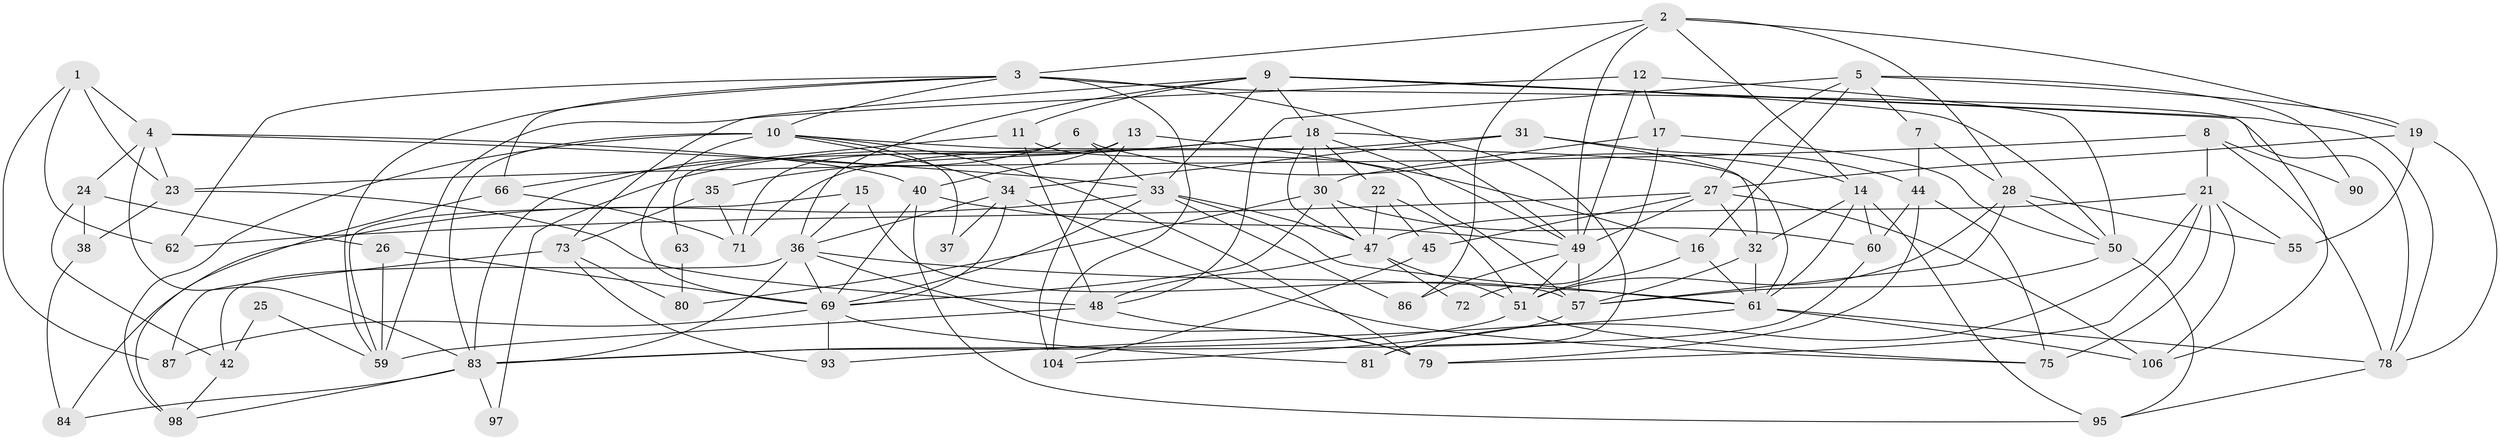 // original degree distribution, {4: 0.3211009174311927, 3: 0.3302752293577982, 5: 0.1559633027522936, 6: 0.06422018348623854, 2: 0.07339449541284404, 7: 0.03669724770642202, 9: 0.009174311926605505, 8: 0.009174311926605505}
// Generated by graph-tools (version 1.1) at 2025/11/02/27/25 16:11:24]
// undirected, 73 vertices, 178 edges
graph export_dot {
graph [start="1"]
  node [color=gray90,style=filled];
  1;
  2 [super="+20"];
  3 [super="+43"];
  4 [super="+64"];
  5 [super="+101"];
  6;
  7;
  8 [super="+52"];
  9 [super="+92"];
  10 [super="+29"];
  11 [super="+41"];
  12 [super="+76"];
  13 [super="+39"];
  14 [super="+102"];
  15;
  16;
  17;
  18 [super="+82"];
  19 [super="+77"];
  21 [super="+53"];
  22;
  23 [super="+58"];
  24;
  25;
  26;
  27 [super="+46"];
  28 [super="+88"];
  30 [super="+65"];
  31;
  32 [super="+74"];
  33 [super="+91"];
  34 [super="+99"];
  35;
  36 [super="+94"];
  37;
  38;
  40;
  42 [super="+109"];
  44;
  45;
  47 [super="+54"];
  48 [super="+67"];
  49 [super="+105"];
  50 [super="+85"];
  51 [super="+56"];
  55;
  57 [super="+70"];
  59 [super="+103"];
  60;
  61 [super="+68"];
  62;
  63;
  66;
  69 [super="+96"];
  71;
  72;
  73 [super="+89"];
  75;
  78;
  79;
  80;
  81;
  83 [super="+108"];
  84;
  86;
  87;
  90;
  93;
  95 [super="+107"];
  97;
  98 [super="+100"];
  104;
  106;
  1 -- 23;
  1 -- 62;
  1 -- 87;
  1 -- 4;
  2 -- 14;
  2 -- 19;
  2 -- 86;
  2 -- 28;
  2 -- 3;
  2 -- 49;
  3 -- 104;
  3 -- 66;
  3 -- 62;
  3 -- 10;
  3 -- 59;
  3 -- 78;
  3 -- 49;
  4 -- 83;
  4 -- 33;
  4 -- 23;
  4 -- 40;
  4 -- 24;
  5 -- 7;
  5 -- 90;
  5 -- 16;
  5 -- 19;
  5 -- 27;
  5 -- 48;
  6 -- 14;
  6 -- 83;
  6 -- 33;
  6 -- 63;
  7 -- 44;
  7 -- 28;
  8 -- 78;
  8 -- 21 [weight=2];
  8 -- 90;
  8 -- 23;
  9 -- 78;
  9 -- 73;
  9 -- 106;
  9 -- 36;
  9 -- 33;
  9 -- 18;
  9 -- 50;
  9 -- 11;
  10 -- 34;
  10 -- 37;
  10 -- 79;
  10 -- 83;
  10 -- 98;
  10 -- 61;
  10 -- 69;
  11 -- 57;
  11 -- 66;
  11 -- 48;
  12 -- 59;
  12 -- 50;
  12 -- 17;
  12 -- 49;
  13 -- 71;
  13 -- 16;
  13 -- 40;
  13 -- 104;
  14 -- 32;
  14 -- 60;
  14 -- 61;
  14 -- 95;
  15 -- 59;
  15 -- 36;
  15 -- 57;
  16 -- 51;
  16 -- 61;
  17 -- 72;
  17 -- 30;
  17 -- 50;
  18 -- 81;
  18 -- 49;
  18 -- 97;
  18 -- 35;
  18 -- 22;
  18 -- 30;
  18 -- 47;
  19 -- 55;
  19 -- 78;
  19 -- 27;
  21 -- 106;
  21 -- 79;
  21 -- 81;
  21 -- 47;
  21 -- 75;
  21 -- 55;
  22 -- 45;
  22 -- 47;
  22 -- 51;
  23 -- 38;
  23 -- 48;
  24 -- 38;
  24 -- 26;
  24 -- 42;
  25 -- 42;
  25 -- 59;
  26 -- 59;
  26 -- 69;
  27 -- 62;
  27 -- 32;
  27 -- 106;
  27 -- 45;
  27 -- 49;
  28 -- 50;
  28 -- 55;
  28 -- 51;
  28 -- 57;
  30 -- 69;
  30 -- 80;
  30 -- 60;
  30 -- 47;
  31 -- 34;
  31 -- 44;
  31 -- 71;
  31 -- 32;
  32 -- 57;
  32 -- 61;
  33 -- 47;
  33 -- 69 [weight=2];
  33 -- 84;
  33 -- 86;
  33 -- 61;
  34 -- 36;
  34 -- 69;
  34 -- 37;
  34 -- 75;
  35 -- 73;
  35 -- 71;
  36 -- 79;
  36 -- 83;
  36 -- 42;
  36 -- 69;
  36 -- 61;
  38 -- 84;
  40 -- 95;
  40 -- 69;
  40 -- 49;
  42 -- 98;
  44 -- 60;
  44 -- 79;
  44 -- 75;
  45 -- 104;
  47 -- 51;
  47 -- 72;
  47 -- 48;
  48 -- 79;
  48 -- 59;
  49 -- 51;
  49 -- 86;
  49 -- 57;
  50 -- 57;
  50 -- 95;
  51 -- 83;
  51 -- 75;
  57 -- 104;
  60 -- 83;
  61 -- 106;
  61 -- 93;
  61 -- 78;
  63 -- 80;
  66 -- 71;
  66 -- 98;
  69 -- 81;
  69 -- 87;
  69 -- 93;
  73 -- 80;
  73 -- 93;
  73 -- 87;
  78 -- 95;
  83 -- 84;
  83 -- 97;
  83 -- 98;
}
